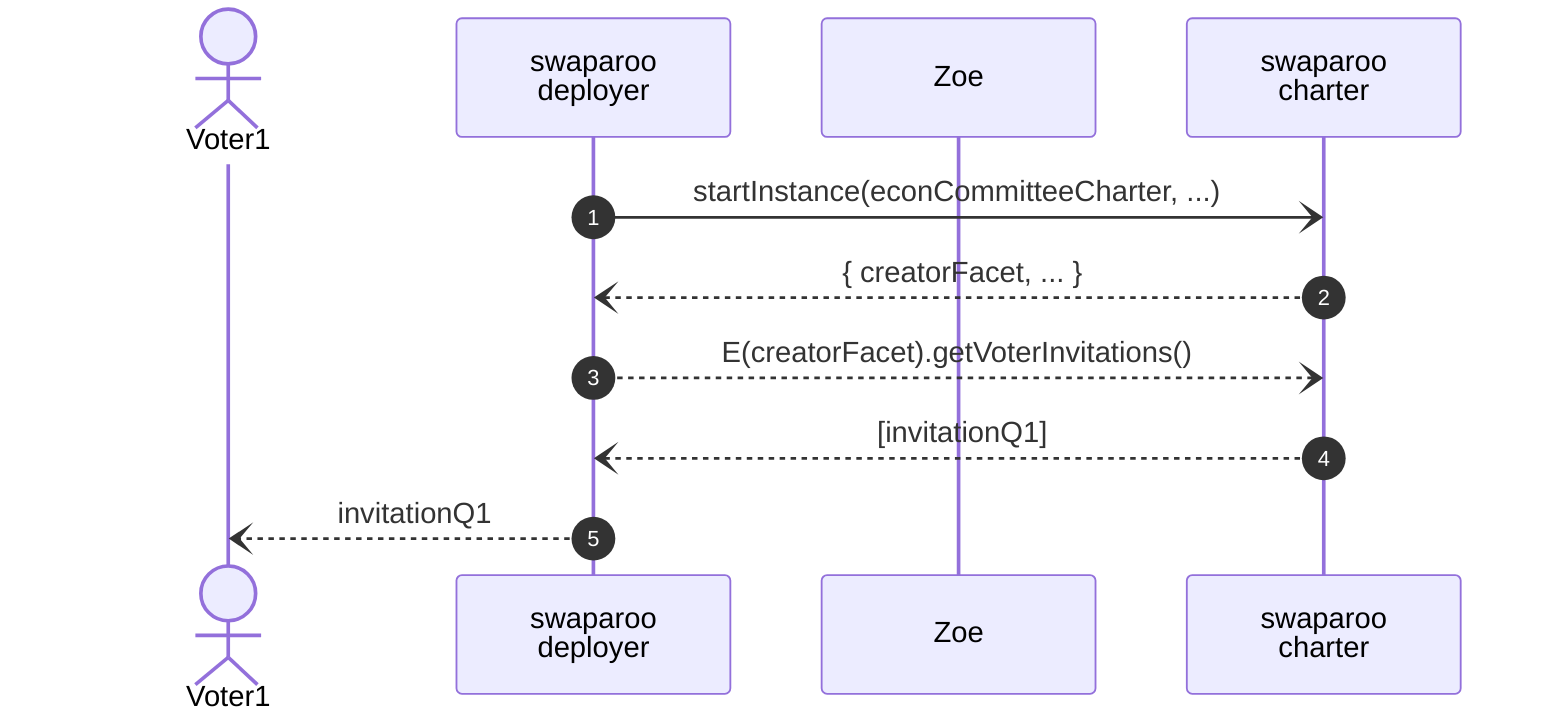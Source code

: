 sequenceDiagram
  autonumber

  actor V1 as Voter1

  participant Core as swaparoo<br>deployer

  participant Zoe
  participant Charter as swaparoo<br>charter

    Core-)Charter: startInstance(econCommitteeCharter, ...)
    Charter--)Core: { creatorFacet, ... }
    Core--)Charter: E(creatorFacet).getVoterInvitations()
    Charter--)Core: [invitationQ1]
    Core--)V1: invitationQ1